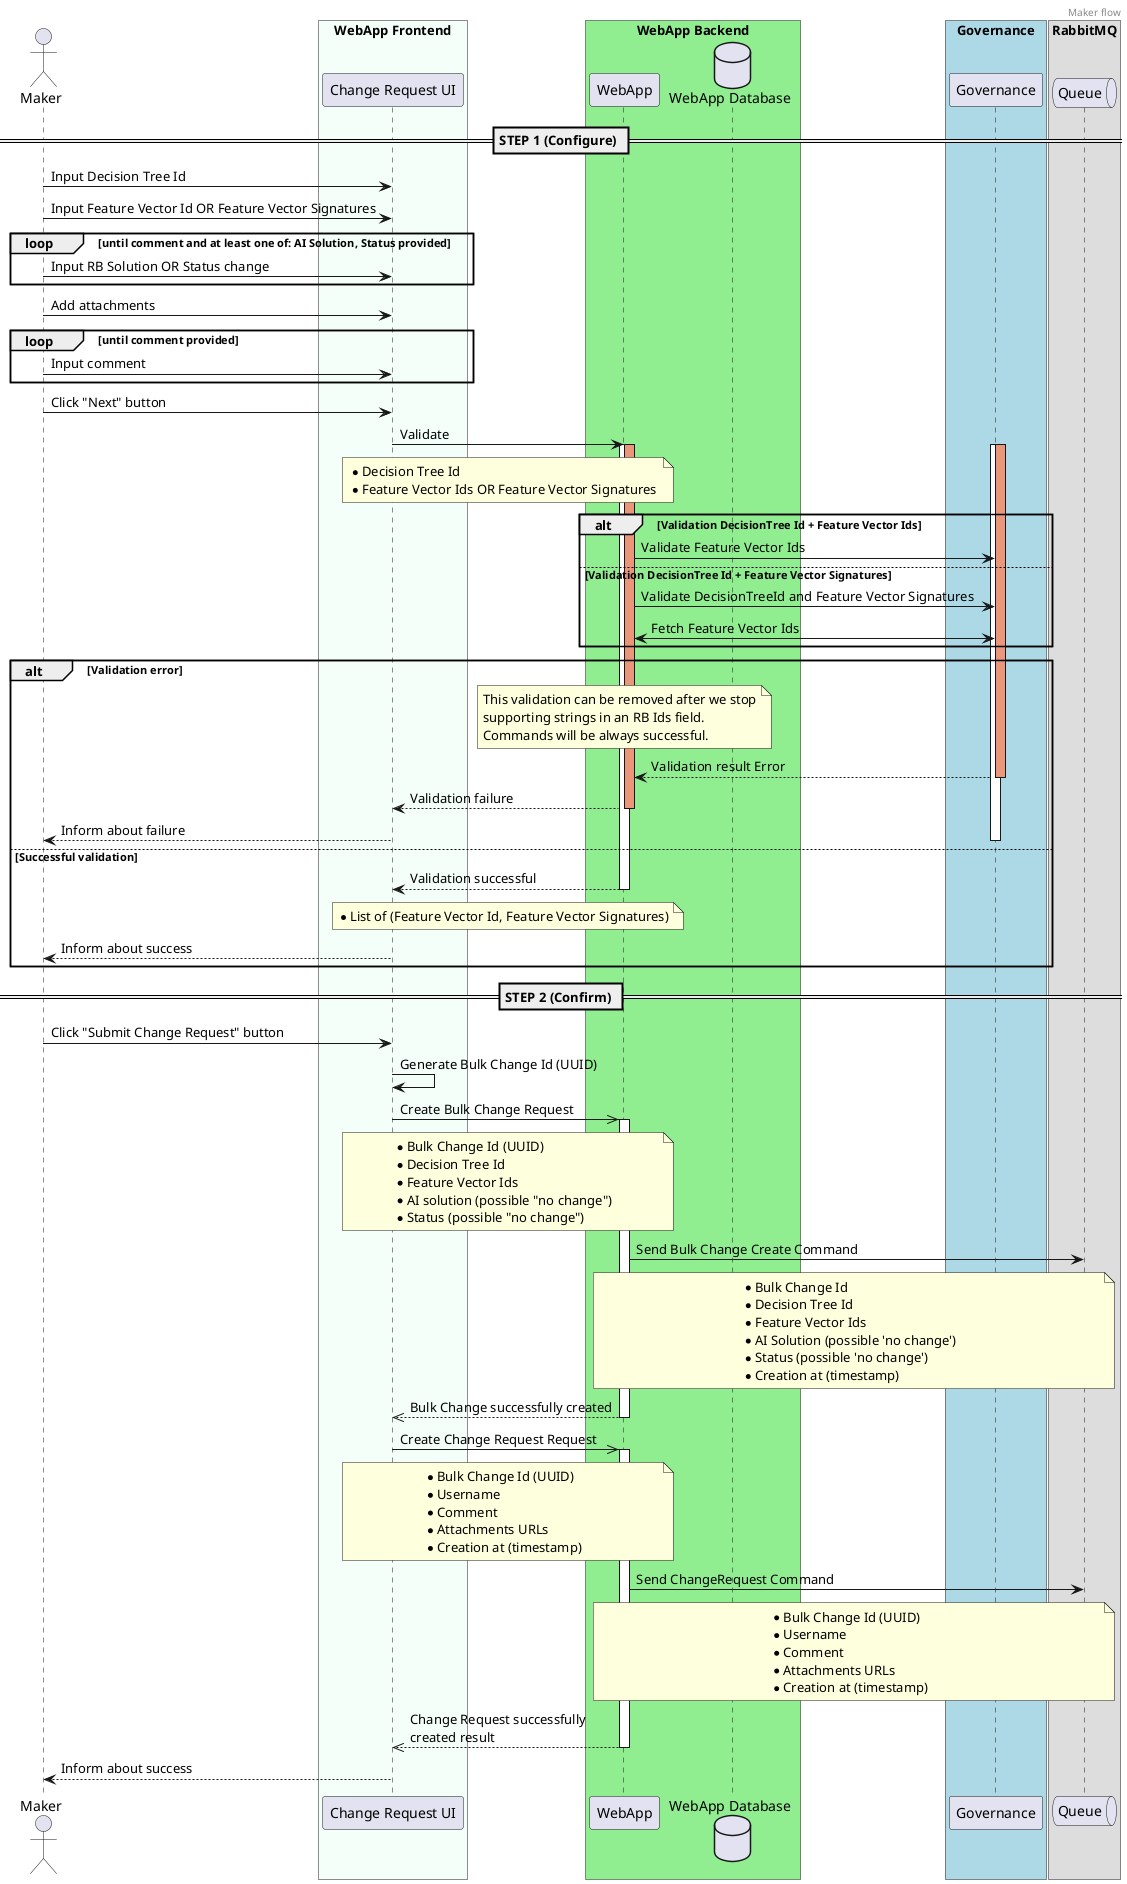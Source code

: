 @startuml
header Maker flow

actor Maker order 10

box "WebApp Frontend" #MintCream
    participant Frontend as "Change Request UI" order 20
end box

box "WebApp Backend" #LightGreen
    participant Backend as "WebApp" order 30
    database WebAppDB as "WebApp Database" order 40
end box

box "Governance" #LightBlue
    participant Governance as "Governance" order 45
end box

box "RabbitMQ"
    queue Queue order 50
end box

== STEP 1 (Configure) ==

Maker -> Frontend : Input Decision Tree Id
Maker -> Frontend : Input Feature Vector Id OR Feature Vector Signatures

loop until comment and at least one of: AI Solution, Status provided
   Maker -> Frontend : Input RB Solution OR Status change
end

Maker -> Frontend : Add attachments
loop until comment provided
   Maker -> Frontend : Input comment
end

Maker -> Frontend: Click "Next" button

Frontend -> Backend: Validate
                note over Frontend, Backend
                    * Decision Tree Id
                    * Feature Vector Ids OR Feature Vector Signatures
                end note

activate Backend
activate Backend #DarkSalmon

activate Governance
activate Governance #DarkSalmon

alt Validation DecisionTree Id + Feature Vector Ids
    Backend -> Governance : Validate Feature Vector Ids
else Validation DecisionTree Id + Feature Vector Signatures
    Backend -> Governance : Validate DecisionTreeId and Feature Vector Signatures
    Backend <-> Governance : Fetch Feature Vector Ids
end

alt Validation error
        note over Backend
            This validation can be removed after we stop
            supporting strings in an RB Ids field.
            Commands will be always successful.
        end note
    Governance --> Backend : Validation result Error
    deactivate Governance
    Backend --> Frontend: Validation failure
    deactivate Backend
    Frontend --> Maker : Inform about failure
else Successful validation
    deactivate Governance
    Backend --> Frontend: Validation successful
        note over Backend, Frontend
            * List of (Feature Vector Id, Feature Vector Signatures)
        end note
    deactivate Backend
    Frontend --> Maker : Inform about success
end

== STEP 2 (Confirm) ==

Maker -> Frontend: Click "Submit Change Request" button

Frontend -> Frontend : Generate Bulk Change Id (UUID)

Frontend ->> Backend : Create Bulk Change Request
activate Backend

        note over Frontend, Backend
            * Bulk Change Id (UUID)
            * Decision Tree Id
            * Feature Vector Ids
            * AI solution (possible "no change")
            * Status (possible "no change")
        end note

Backend -> Queue : Send Bulk Change Create Command
        note over Backend, Queue
            * Bulk Change Id
            * Decision Tree Id
            * Feature Vector Ids
            * AI Solution (possible 'no change')
            * Status (possible 'no change')
            * Creation at (timestamp)
        end note

Backend -->> Frontend: Bulk Change successfully created
deactivate Backend

Frontend ->> Backend : Create Change Request Request
activate Backend
        note over Frontend, Backend
            * Bulk Change Id (UUID)
            * Username
            * Comment
            * Attachments URLs
            * Creation at (timestamp)
        end note

Backend -> Queue : Send ChangeRequest Command

        note over Backend, Queue
            * Bulk Change Id (UUID)
            * Username
            * Comment
            * Attachments URLs
            * Creation at (timestamp)
        end note

Backend -->> Frontend: Change Request successfully \ncreated result

deactivate Backend

Frontend --> Maker : Inform about success

@enduml
